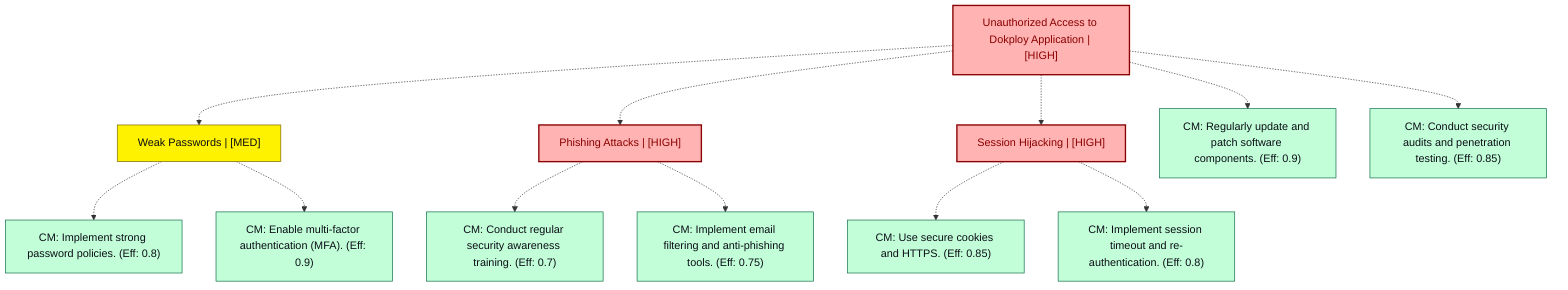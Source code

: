 graph TB
  node_01K64NS1J5Z7XCZSH32AFMGWTP["Unauthorized Access to Dokploy Application | [HIGH]"]:::highRisk
  node_01K64NS1J5Z7XCZSH32AFMGWTP-1["Weak Passwords | [MED]"]:::mediumRisk
  node_01K64NS1J5Z7XCZSH32AFMGWTP-1_cm_0["CM: Implement strong password policies. (Eff: 0.8)"]:::countermeasure
  node_01K64NS1J5Z7XCZSH32AFMGWTP-1_cm_1["CM: Enable multi-factor authentication (MFA). (Eff: 0.9)"]:::countermeasure
  node_01K64NS1J5Z7XCZSH32AFMGWTP-2["Phishing Attacks | [HIGH]"]:::highRisk
  node_01K64NS1J5Z7XCZSH32AFMGWTP-2_cm_0["CM: Conduct regular security awareness training. (Eff: 0.7)"]:::countermeasure
  node_01K64NS1J5Z7XCZSH32AFMGWTP-2_cm_1["CM: Implement email filtering and anti-phishing tools. (Eff: 0.75)"]:::countermeasure
  node_01K64NS1J5Z7XCZSH32AFMGWTP-3["Session Hijacking | [HIGH]"]:::highRisk
  node_01K64NS1J5Z7XCZSH32AFMGWTP-3_cm_0["CM: Use secure cookies and HTTPS. (Eff: 0.85)"]:::countermeasure
  node_01K64NS1J5Z7XCZSH32AFMGWTP-3_cm_1["CM: Implement session timeout and re-authentication. (Eff: 0.8)"]:::countermeasure
  node_01K64NS1J5Z7XCZSH32AFMGWTP_cm_0["CM: Regularly update and patch software components. (Eff: 0.9)"]:::countermeasure
  node_01K64NS1J5Z7XCZSH32AFMGWTP_cm_1["CM: Conduct security audits and penetration testing. (Eff: 0.85)"]:::countermeasure

  node_01K64NS1J5Z7XCZSH32AFMGWTP -.-> node_01K64NS1J5Z7XCZSH32AFMGWTP-1
  node_01K64NS1J5Z7XCZSH32AFMGWTP-1 -.-> node_01K64NS1J5Z7XCZSH32AFMGWTP-1_cm_0
  node_01K64NS1J5Z7XCZSH32AFMGWTP-1 -.-> node_01K64NS1J5Z7XCZSH32AFMGWTP-1_cm_1
  node_01K64NS1J5Z7XCZSH32AFMGWTP -.-> node_01K64NS1J5Z7XCZSH32AFMGWTP-2
  node_01K64NS1J5Z7XCZSH32AFMGWTP-2 -.-> node_01K64NS1J5Z7XCZSH32AFMGWTP-2_cm_0
  node_01K64NS1J5Z7XCZSH32AFMGWTP-2 -.-> node_01K64NS1J5Z7XCZSH32AFMGWTP-2_cm_1
  node_01K64NS1J5Z7XCZSH32AFMGWTP -.-> node_01K64NS1J5Z7XCZSH32AFMGWTP-3
  node_01K64NS1J5Z7XCZSH32AFMGWTP-3 -.-> node_01K64NS1J5Z7XCZSH32AFMGWTP-3_cm_0
  node_01K64NS1J5Z7XCZSH32AFMGWTP-3 -.-> node_01K64NS1J5Z7XCZSH32AFMGWTP-3_cm_1
  node_01K64NS1J5Z7XCZSH32AFMGWTP -.-> node_01K64NS1J5Z7XCZSH32AFMGWTP_cm_0
  node_01K64NS1J5Z7XCZSH32AFMGWTP -.-> node_01K64NS1J5Z7XCZSH32AFMGWTP_cm_1

  classDef andNode fill:#FFB3B3,stroke:#8B0000,stroke-width:2px,color:#0B0D17
  classDef orNode fill:#C2FFD8,stroke:#106B49,stroke-width:2px,color:#0B0D17
  classDef leafNode fill:#73d1ff,stroke:#29ABE2,stroke-width:2px,color:#0B0D17
  classDef highRisk fill:#FFB3B3,color:#8B0000,stroke:#8B0000,stroke-width:2px
  classDef mediumRisk fill:#FFF200,stroke:#7A6300,stroke-width:1px,color:#0B0D17
  classDef lowRisk fill:#FFF2B3,stroke:#FFF2B3,stroke-width:1px,color:#0B0D17
  classDef countermeasure fill:#C2FFD8,stroke:#106B49,stroke-width:1px,color:#0B0D17
  classDef reference fill:#ffa1ad,stroke:#A259FF,stroke-width:1px,stroke-dasharray:3 3,color:#0B0D17
  classDef mitreNode stroke-dasharray:5 5
  classDef note fill:#ffffcc,stroke:#ffcc00,stroke-width:2px,stroke-dasharray:5 5